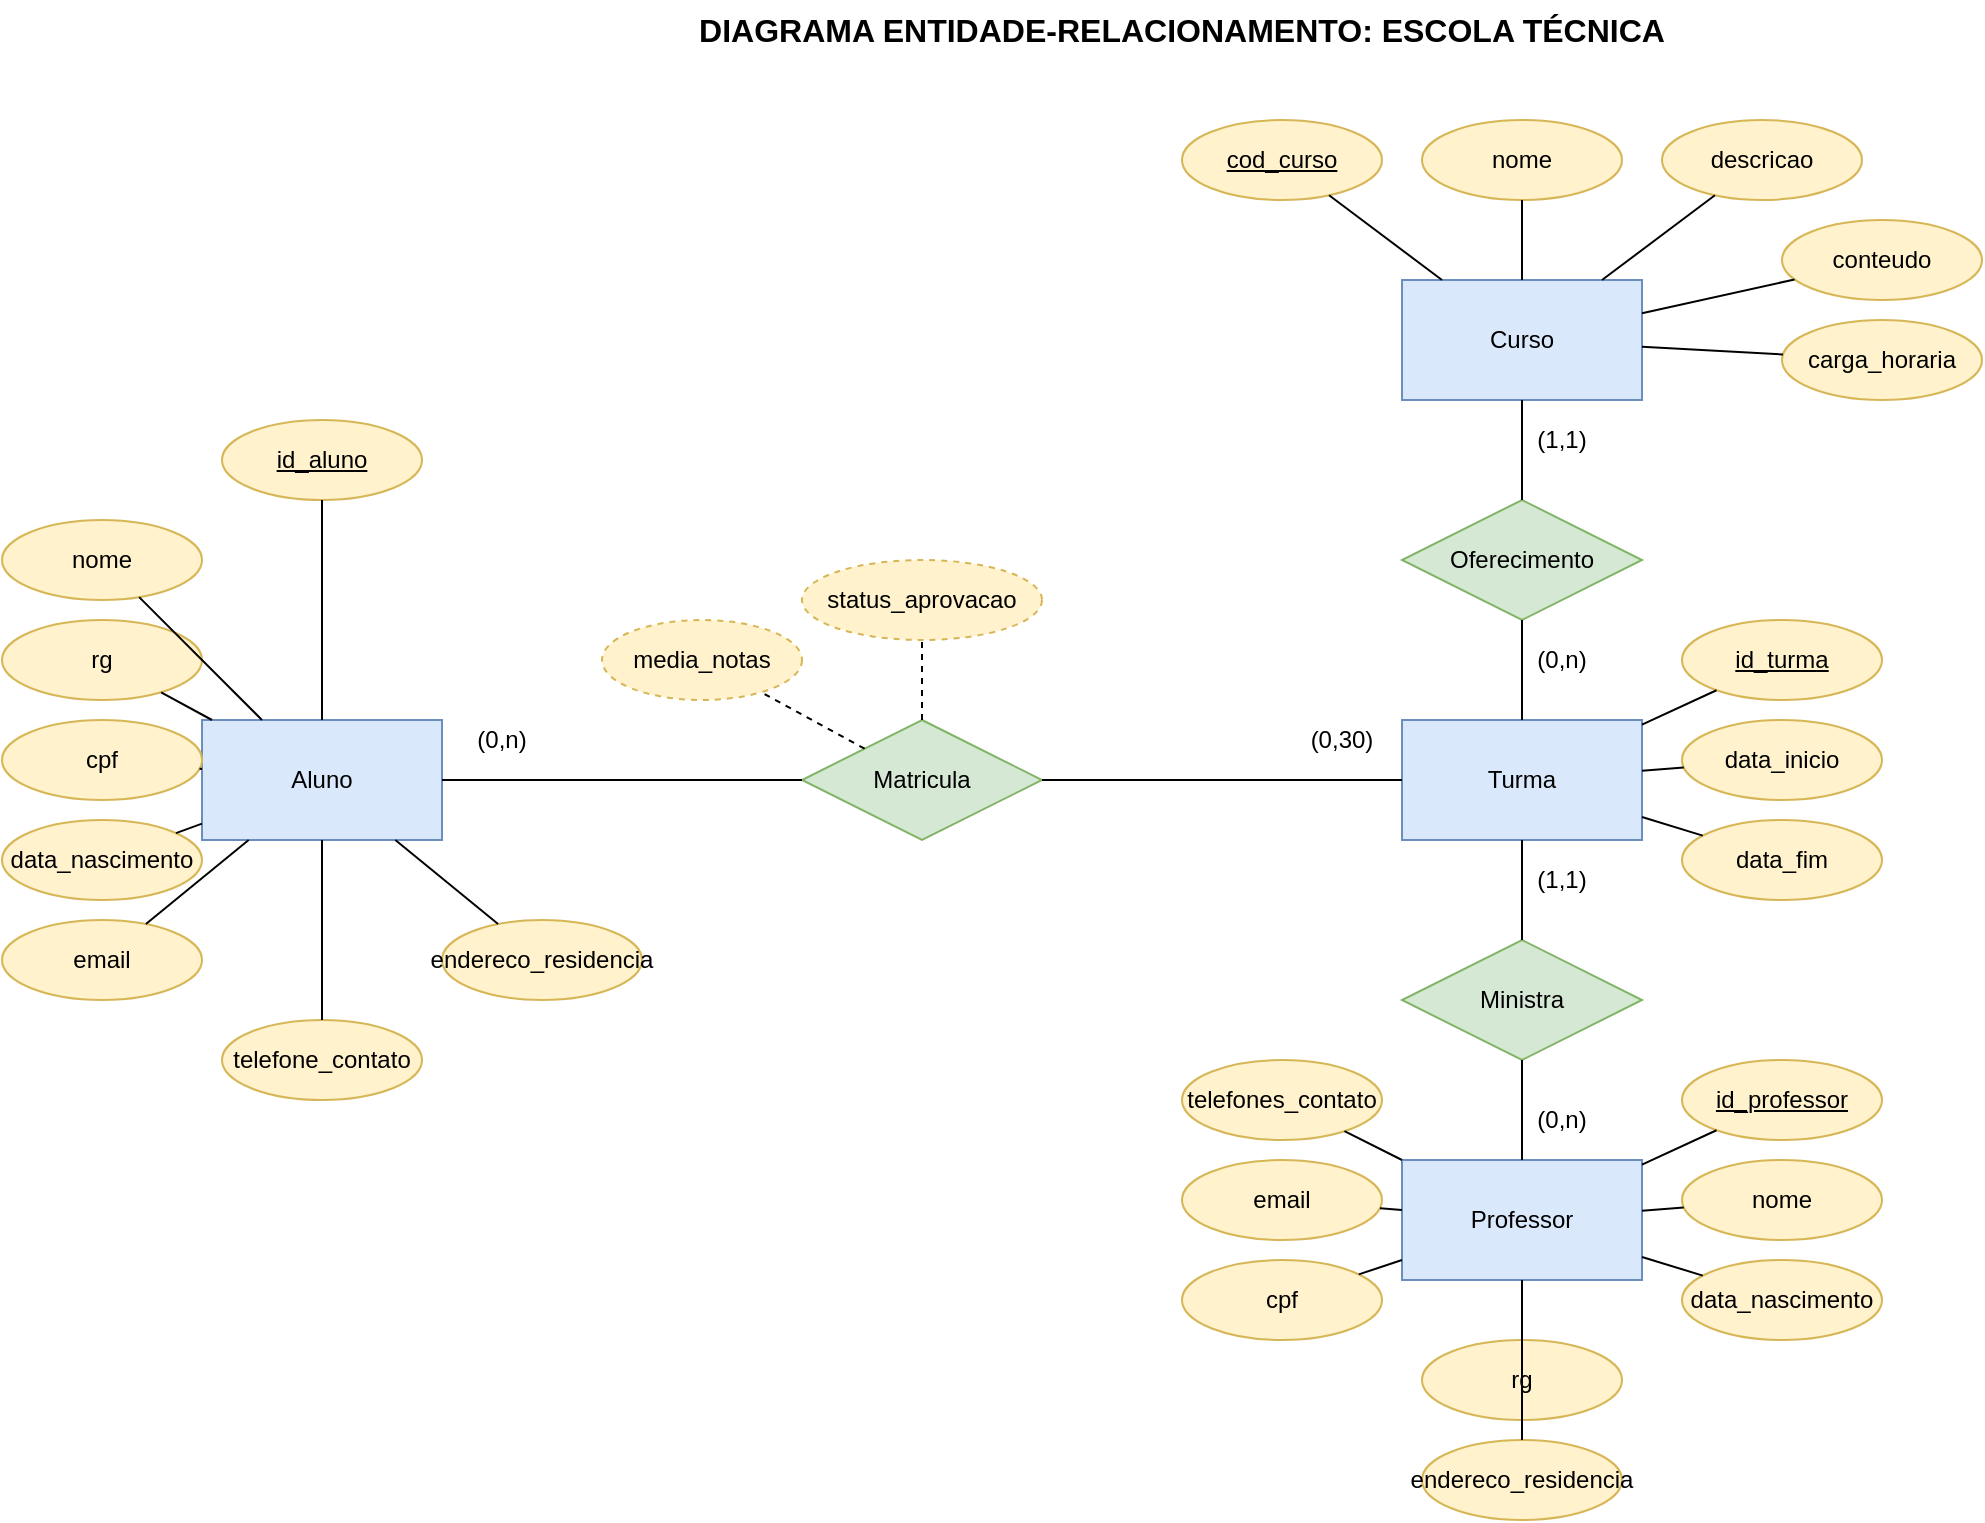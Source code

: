 <mxfile version="26.2.12">
  <diagram id="Escola_Tecnica_ER" name="Modelo Conceitual - Escola Técnica">
    <mxGraphModel dx="1835" dy="1733" grid="1" gridSize="10" guides="1" tooltips="1" connect="1" arrows="1" fold="1" page="1" pageScale="1" pageWidth="1169" pageHeight="827" math="0" shadow="0">
      <root>
        <mxCell id="0" />
        <mxCell id="1" parent="0" />
        <mxCell id="E1" value="Aluno" style="rounded=0;whiteSpace=wrap;html=1;fillColor=#dae8fc;strokeColor=#6c8ebf;" parent="1" vertex="1">
          <mxGeometry x="100" y="300" width="120" height="60" as="geometry" />
        </mxCell>
        <mxCell id="E2" value="Curso" style="rounded=0;whiteSpace=wrap;html=1;fillColor=#dae8fc;strokeColor=#6c8ebf;" parent="1" vertex="1">
          <mxGeometry x="700" y="80" width="120" height="60" as="geometry" />
        </mxCell>
        <mxCell id="E3" value="Turma" style="rounded=0;whiteSpace=wrap;html=1;fillColor=#dae8fc;strokeColor=#6c8ebf;" parent="1" vertex="1">
          <mxGeometry x="700" y="300" width="120" height="60" as="geometry" />
        </mxCell>
        <mxCell id="E4" value="Professor" style="rounded=0;whiteSpace=wrap;html=1;fillColor=#dae8fc;strokeColor=#6c8ebf;" parent="1" vertex="1">
          <mxGeometry x="700" y="520" width="120" height="60" as="geometry" />
        </mxCell>
        <mxCell id="A1_1" value="id_aluno" style="ellipse;whiteSpace=wrap;html=1;fillColor=#fff2cc;strokeColor=#d6b656;fontStyle=4" parent="1" vertex="1">
          <mxGeometry x="110" y="150" width="100" height="40" as="geometry" />
        </mxCell>
        <mxCell id="A1_2" value="nome" style="ellipse;whiteSpace=wrap;html=1;fillColor=#fff2cc;strokeColor=#d6b656;" parent="1" vertex="1">
          <mxGeometry y="200" width="100" height="40" as="geometry" />
        </mxCell>
        <mxCell id="A1_3" value="rg" style="ellipse;whiteSpace=wrap;html=1;fillColor=#fff2cc;strokeColor=#d6b656;" parent="1" vertex="1">
          <mxGeometry y="250" width="100" height="40" as="geometry" />
        </mxCell>
        <mxCell id="A1_4" value="cpf" style="ellipse;whiteSpace=wrap;html=1;fillColor=#fff2cc;strokeColor=#d6b656;" parent="1" vertex="1">
          <mxGeometry y="300" width="100" height="40" as="geometry" />
        </mxCell>
        <mxCell id="A1_5" value="data_nascimento" style="ellipse;whiteSpace=wrap;html=1;fillColor=#fff2cc;strokeColor=#d6b656;" parent="1" vertex="1">
          <mxGeometry y="350" width="100" height="40" as="geometry" />
        </mxCell>
        <mxCell id="A1_6" value="email" style="ellipse;whiteSpace=wrap;html=1;fillColor=#fff2cc;strokeColor=#d6b656;" parent="1" vertex="1">
          <mxGeometry y="400" width="100" height="40" as="geometry" />
        </mxCell>
        <mxCell id="A1_7" value="telefone_contato" style="ellipse;whiteSpace=wrap;html=1;fillColor=#fff2cc;strokeColor=#d6b656;" parent="1" vertex="1">
          <mxGeometry x="110" y="450" width="100" height="40" as="geometry" />
        </mxCell>
        <mxCell id="A1_8" value="endereco_residencia" style="ellipse;whiteSpace=wrap;html=1;fillColor=#fff2cc;strokeColor=#d6b656;" parent="1" vertex="1">
          <mxGeometry x="220" y="400" width="100" height="40" as="geometry" />
        </mxCell>
        <mxCell id="C_A1_1" value="" style="endArrow=none;html=1;rounded=0;" parent="1" source="E1" target="A1_1" edge="1">
          <mxGeometry relative="1" as="geometry" />
        </mxCell>
        <mxCell id="C_A1_2" value="" style="endArrow=none;html=1;rounded=0;" parent="1" source="E1" target="A1_2" edge="1">
          <mxGeometry relative="1" as="geometry" />
        </mxCell>
        <mxCell id="C_A1_3" value="" style="endArrow=none;html=1;rounded=0;" parent="1" source="E1" target="A1_3" edge="1">
          <mxGeometry relative="1" as="geometry" />
        </mxCell>
        <mxCell id="C_A1_4" value="" style="endArrow=none;html=1;rounded=0;" parent="1" source="E1" target="A1_4" edge="1">
          <mxGeometry relative="1" as="geometry" />
        </mxCell>
        <mxCell id="C_A1_5" value="" style="endArrow=none;html=1;rounded=0;" parent="1" source="E1" target="A1_5" edge="1">
          <mxGeometry relative="1" as="geometry" />
        </mxCell>
        <mxCell id="C_A1_6" value="" style="endArrow=none;html=1;rounded=0;" parent="1" source="E1" target="A1_6" edge="1">
          <mxGeometry relative="1" as="geometry" />
        </mxCell>
        <mxCell id="C_A1_7" value="" style="endArrow=none;html=1;rounded=0;" parent="1" source="E1" target="A1_7" edge="1">
          <mxGeometry relative="1" as="geometry" />
        </mxCell>
        <mxCell id="C_A1_8" value="" style="endArrow=none;html=1;rounded=0;" parent="1" source="E1" target="A1_8" edge="1">
          <mxGeometry relative="1" as="geometry" />
        </mxCell>
        <mxCell id="A2_1" value="cod_curso" style="ellipse;whiteSpace=wrap;html=1;fillColor=#fff2cc;strokeColor=#d6b656;fontStyle=4" parent="1" vertex="1">
          <mxGeometry x="590" width="100" height="40" as="geometry" />
        </mxCell>
        <mxCell id="A2_2" value="nome" style="ellipse;whiteSpace=wrap;html=1;fillColor=#fff2cc;strokeColor=#d6b656;" parent="1" vertex="1">
          <mxGeometry x="710" width="100" height="40" as="geometry" />
        </mxCell>
        <mxCell id="A2_3" value="descricao" style="ellipse;whiteSpace=wrap;html=1;fillColor=#fff2cc;strokeColor=#d6b656;" parent="1" vertex="1">
          <mxGeometry x="830" width="100" height="40" as="geometry" />
        </mxCell>
        <mxCell id="A2_4" value="conteudo" style="ellipse;whiteSpace=wrap;html=1;fillColor=#fff2cc;strokeColor=#d6b656;" parent="1" vertex="1">
          <mxGeometry x="890" y="50" width="100" height="40" as="geometry" />
        </mxCell>
        <mxCell id="A2_5" value="carga_horaria" style="ellipse;whiteSpace=wrap;html=1;fillColor=#fff2cc;strokeColor=#d6b656;" parent="1" vertex="1">
          <mxGeometry x="890" y="100" width="100" height="40" as="geometry" />
        </mxCell>
        <mxCell id="C_A2_1" value="" style="endArrow=none;html=1;rounded=0;" parent="1" source="E2" target="A2_1" edge="1">
          <mxGeometry relative="1" as="geometry" />
        </mxCell>
        <mxCell id="C_A2_2" value="" style="endArrow=none;html=1;rounded=0;" parent="1" source="E2" target="A2_2" edge="1">
          <mxGeometry relative="1" as="geometry" />
        </mxCell>
        <mxCell id="C_A2_3" value="" style="endArrow=none;html=1;rounded=0;" parent="1" source="E2" target="A2_3" edge="1">
          <mxGeometry relative="1" as="geometry" />
        </mxCell>
        <mxCell id="C_A2_4" value="" style="endArrow=none;html=1;rounded=0;" parent="1" source="E2" target="A2_4" edge="1">
          <mxGeometry relative="1" as="geometry" />
        </mxCell>
        <mxCell id="C_A2_5" value="" style="endArrow=none;html=1;rounded=0;" parent="1" source="E2" target="A2_5" edge="1">
          <mxGeometry relative="1" as="geometry" />
        </mxCell>
        <mxCell id="A3_1" value="id_turma" style="ellipse;whiteSpace=wrap;html=1;fillColor=#fff2cc;strokeColor=#d6b656;fontStyle=4" parent="1" vertex="1">
          <mxGeometry x="840" y="250" width="100" height="40" as="geometry" />
        </mxCell>
        <mxCell id="A3_2" value="data_inicio" style="ellipse;whiteSpace=wrap;html=1;fillColor=#fff2cc;strokeColor=#d6b656;" parent="1" vertex="1">
          <mxGeometry x="840" y="300" width="100" height="40" as="geometry" />
        </mxCell>
        <mxCell id="A3_3" value="data_fim" style="ellipse;whiteSpace=wrap;html=1;fillColor=#fff2cc;strokeColor=#d6b656;" parent="1" vertex="1">
          <mxGeometry x="840" y="350" width="100" height="40" as="geometry" />
        </mxCell>
        <mxCell id="C_A3_1" value="" style="endArrow=none;html=1;rounded=0;" parent="1" source="E3" target="A3_1" edge="1">
          <mxGeometry relative="1" as="geometry" />
        </mxCell>
        <mxCell id="C_A3_2" value="" style="endArrow=none;html=1;rounded=0;" parent="1" source="E3" target="A3_2" edge="1">
          <mxGeometry relative="1" as="geometry" />
        </mxCell>
        <mxCell id="C_A3_3" value="" style="endArrow=none;html=1;rounded=0;" parent="1" source="E3" target="A3_3" edge="1">
          <mxGeometry relative="1" as="geometry" />
        </mxCell>
        <mxCell id="A4_1" value="id_professor" style="ellipse;whiteSpace=wrap;html=1;fillColor=#fff2cc;strokeColor=#d6b656;fontStyle=4" parent="1" vertex="1">
          <mxGeometry x="840" y="470" width="100" height="40" as="geometry" />
        </mxCell>
        <mxCell id="A4_2" value="nome" style="ellipse;whiteSpace=wrap;html=1;fillColor=#fff2cc;strokeColor=#d6b656;" parent="1" vertex="1">
          <mxGeometry x="840" y="520" width="100" height="40" as="geometry" />
        </mxCell>
        <mxCell id="A4_3" value="data_nascimento" style="ellipse;whiteSpace=wrap;html=1;fillColor=#fff2cc;strokeColor=#d6b656;" parent="1" vertex="1">
          <mxGeometry x="840" y="570" width="100" height="40" as="geometry" />
        </mxCell>
        <mxCell id="A4_4" value="rg" style="ellipse;whiteSpace=wrap;html=1;fillColor=#fff2cc;strokeColor=#d6b656;" parent="1" vertex="1">
          <mxGeometry x="710" y="610" width="100" height="40" as="geometry" />
        </mxCell>
        <mxCell id="A4_5" value="cpf" style="ellipse;whiteSpace=wrap;html=1;fillColor=#fff2cc;strokeColor=#d6b656;" parent="1" vertex="1">
          <mxGeometry x="590" y="570" width="100" height="40" as="geometry" />
        </mxCell>
        <mxCell id="A4_6" value="email" style="ellipse;whiteSpace=wrap;html=1;fillColor=#fff2cc;strokeColor=#d6b656;" parent="1" vertex="1">
          <mxGeometry x="590" y="520" width="100" height="40" as="geometry" />
        </mxCell>
        <mxCell id="A4_7" value="telefones_contato" style="ellipse;whiteSpace=wrap;html=1;fillColor=#fff2cc;strokeColor=#d6b656;" parent="1" vertex="1">
          <mxGeometry x="590" y="470" width="100" height="40" as="geometry" />
        </mxCell>
        <mxCell id="A4_8" value="endereco_residencia" style="ellipse;whiteSpace=wrap;html=1;fillColor=#fff2cc;strokeColor=#d6b656;" parent="1" vertex="1">
          <mxGeometry x="710" y="660" width="100" height="40" as="geometry" />
        </mxCell>
        <mxCell id="C_A4_1" value="" style="endArrow=none;html=1;rounded=0;" parent="1" source="E4" target="A4_1" edge="1">
          <mxGeometry relative="1" as="geometry" />
        </mxCell>
        <mxCell id="C_A4_2" value="" style="endArrow=none;html=1;rounded=0;" parent="1" source="E4" target="A4_2" edge="1">
          <mxGeometry relative="1" as="geometry" />
        </mxCell>
        <mxCell id="C_A4_3" value="" style="endArrow=none;html=1;rounded=0;" parent="1" source="E4" target="A4_3" edge="1">
          <mxGeometry relative="1" as="geometry" />
        </mxCell>
        <mxCell id="C_A4_4" value="" style="endArrow=none;html=1;rounded=0;" parent="1" source="E4" target="A4_4" edge="1">
          <mxGeometry relative="1" as="geometry" />
        </mxCell>
        <mxCell id="C_A4_5" value="" style="endArrow=none;html=1;rounded=0;" parent="1" source="E4" target="A4_5" edge="1">
          <mxGeometry relative="1" as="geometry" />
        </mxCell>
        <mxCell id="C_A4_6" value="" style="endArrow=none;html=1;rounded=0;" parent="1" source="E4" target="A4_6" edge="1">
          <mxGeometry relative="1" as="geometry" />
        </mxCell>
        <mxCell id="C_A4_7" value="" style="endArrow=none;html=1;rounded=0;" parent="1" source="E4" target="A4_7" edge="1">
          <mxGeometry relative="1" as="geometry" />
        </mxCell>
        <mxCell id="C_A4_8" value="" style="endArrow=none;html=1;rounded=0;" parent="1" source="E4" target="A4_8" edge="1">
          <mxGeometry relative="1" as="geometry" />
        </mxCell>
        <mxCell id="R1" value="Matricula" style="rhombus;whiteSpace=wrap;html=1;fillColor=#d5e8d4;strokeColor=#82b366;" parent="1" vertex="1">
          <mxGeometry x="400" y="300" width="120" height="60" as="geometry" />
        </mxCell>
        <mxCell id="R2" value="Oferecimento" style="rhombus;whiteSpace=wrap;html=1;fillColor=#d5e8d4;strokeColor=#82b366;" parent="1" vertex="1">
          <mxGeometry x="700" y="190" width="120" height="60" as="geometry" />
        </mxCell>
        <mxCell id="R3" value="Ministra" style="rhombus;whiteSpace=wrap;html=1;fillColor=#d5e8d4;strokeColor=#82b366;" parent="1" vertex="1">
          <mxGeometry x="700" y="410" width="120" height="60" as="geometry" />
        </mxCell>
        <mxCell id="AR1_1" value="status_aprovacao" style="ellipse;whiteSpace=wrap;html=1;fillColor=#fff2cc;strokeColor=#d6b656;dashed=1;" parent="1" vertex="1">
          <mxGeometry x="400" y="220" width="120" height="40" as="geometry" />
        </mxCell>
        <mxCell id="AR1_2" value="media_notas" style="ellipse;whiteSpace=wrap;html=1;fillColor=#fff2cc;strokeColor=#d6b656;dashed=1;" parent="1" vertex="1">
          <mxGeometry x="300" y="250" width="100" height="40" as="geometry" />
        </mxCell>
        <mxCell id="C_AR1_1" value="" style="endArrow=none;html=1;rounded=0;dashed=1;" parent="1" source="R1" target="AR1_1" edge="1">
          <mxGeometry relative="1" as="geometry" />
        </mxCell>
        <mxCell id="C_AR1_2" value="" style="endArrow=none;html=1;rounded=0;dashed=1;" parent="1" source="R1" target="AR1_2" edge="1">
          <mxGeometry relative="1" as="geometry" />
        </mxCell>
        <mxCell id="C_E1_R1" value="" style="endArrow=none;html=1;rounded=0;" parent="1" source="E1" target="R1" edge="1">
          <mxGeometry relative="1" as="geometry" />
        </mxCell>
        <mxCell id="Card_E1_R1" value="(0,n)" style="text;html=1;strokeColor=none;fillColor=none;align=center;verticalAlign=middle;whiteSpace=wrap;rounded=0;" parent="1" vertex="1">
          <mxGeometry x="230" y="300" width="40" height="20" as="geometry" />
        </mxCell>
        <mxCell id="C_R1_E3" value="" style="endArrow=none;html=1;rounded=0;" parent="1" source="R1" target="E3" edge="1">
          <mxGeometry relative="1" as="geometry" />
        </mxCell>
        <mxCell id="Card_R1_E3" value="(0,30)" style="text;html=1;strokeColor=none;fillColor=none;align=center;verticalAlign=middle;whiteSpace=wrap;rounded=0;" parent="1" vertex="1">
          <mxGeometry x="650" y="300" width="40" height="20" as="geometry" />
        </mxCell>
        <mxCell id="C_E2_R2" value="" style="endArrow=none;html=1;rounded=0;" parent="1" source="E2" target="R2" edge="1">
          <mxGeometry relative="1" as="geometry" />
        </mxCell>
        <mxCell id="Card_E2_R2" value="(1,1)" style="text;html=1;strokeColor=none;fillColor=none;align=center;verticalAlign=middle;whiteSpace=wrap;rounded=0;" parent="1" vertex="1">
          <mxGeometry x="760" y="150" width="40" height="20" as="geometry" />
        </mxCell>
        <mxCell id="C_R2_E3" value="" style="endArrow=none;html=1;rounded=0;" parent="1" source="R2" target="E3" edge="1">
          <mxGeometry relative="1" as="geometry" />
        </mxCell>
        <mxCell id="Card_R2_E3" value="(0,n)" style="text;html=1;strokeColor=none;fillColor=none;align=center;verticalAlign=middle;whiteSpace=wrap;rounded=0;" parent="1" vertex="1">
          <mxGeometry x="760" y="260" width="40" height="20" as="geometry" />
        </mxCell>
        <mxCell id="C_E3_R3" value="" style="endArrow=none;html=1;rounded=0;" parent="1" source="E3" target="R3" edge="1">
          <mxGeometry relative="1" as="geometry" />
        </mxCell>
        <mxCell id="Card_E3_R3" value="(1,1)" style="text;html=1;strokeColor=none;fillColor=none;align=center;verticalAlign=middle;whiteSpace=wrap;rounded=0;" parent="1" vertex="1">
          <mxGeometry x="760" y="370" width="40" height="20" as="geometry" />
        </mxCell>
        <mxCell id="C_R3_E4" value="" style="endArrow=none;html=1;rounded=0;" parent="1" source="R3" target="E4" edge="1">
          <mxGeometry relative="1" as="geometry" />
        </mxCell>
        <mxCell id="Card_R3_E4" value="(0,n)" style="text;html=1;strokeColor=none;fillColor=none;align=center;verticalAlign=middle;whiteSpace=wrap;rounded=0;" parent="1" vertex="1">
          <mxGeometry x="760" y="490" width="40" height="20" as="geometry" />
        </mxCell>
        <mxCell id="Title" value="DIAGRAMA ENTIDADE-RELACIONAMENTO: ESCOLA TÉCNICA" style="text;html=1;strokeColor=none;fillColor=none;align=center;verticalAlign=middle;whiteSpace=wrap;rounded=0;fontSize=16;fontStyle=1" parent="1" vertex="1">
          <mxGeometry x="290" y="-60" width="600" height="30" as="geometry" />
        </mxCell>
      </root>
    </mxGraphModel>
  </diagram>
</mxfile>
